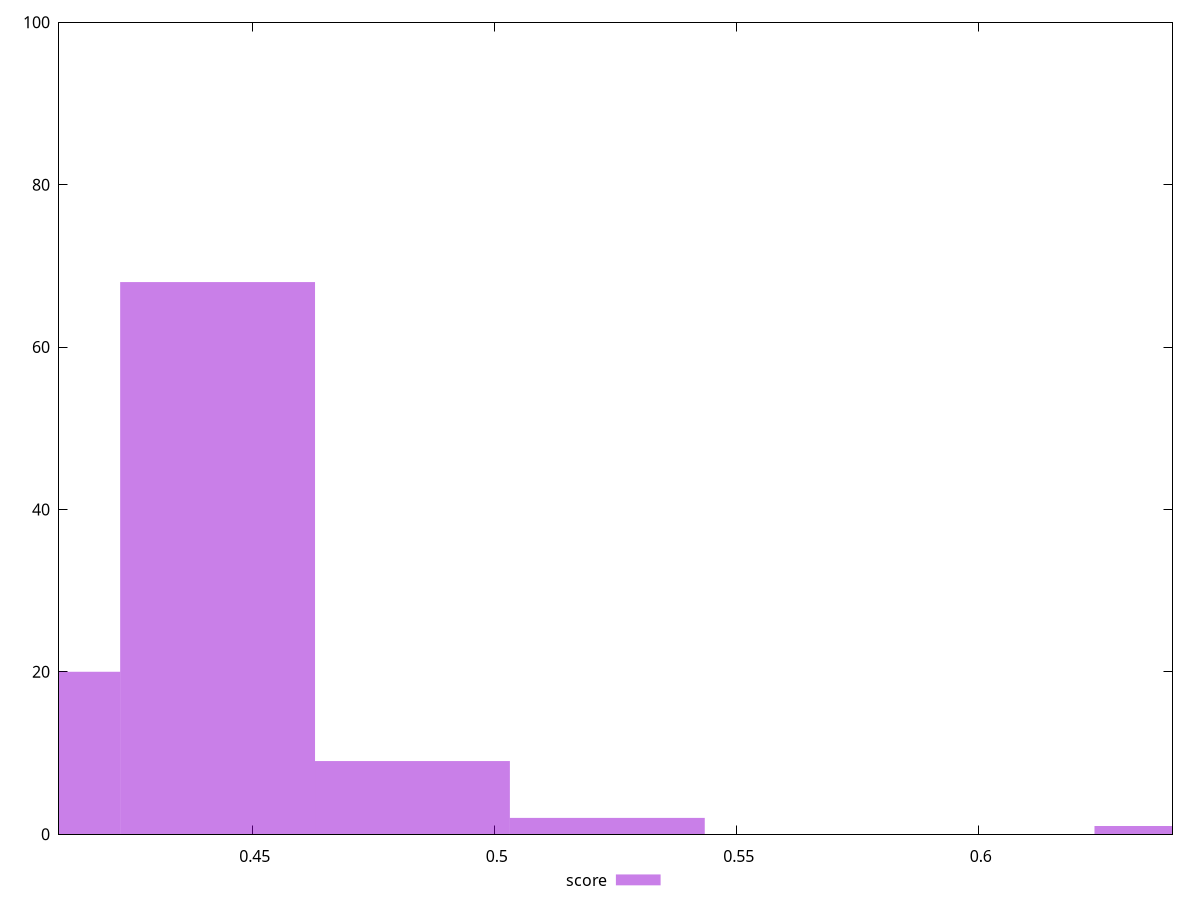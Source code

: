 reset

$score <<EOF
0.40250672700839096 20
0.44275739970923006 68
0.48300807241006916 9
0.6440107632134255 1
0.5232587451109083 2
EOF

set key outside below
set boxwidth 0.040250672700839096
set xrange [0.41:0.64]
set yrange [0:100]
set trange [0:100]
set style fill transparent solid 0.5 noborder
set terminal svg size 640, 490 enhanced background rgb 'white'
set output "reprap/uses-webp-images/samples/pages+cached/score/histogram.svg"

plot $score title "score" with boxes

reset
